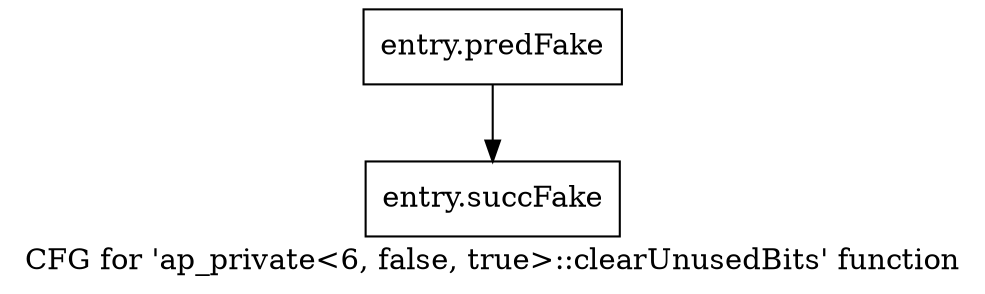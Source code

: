 digraph "CFG for 'ap_private\<6, false, true\>::clearUnusedBits' function" {
	label="CFG for 'ap_private\<6, false, true\>::clearUnusedBits' function";

	Node0x57cb370 [shape=record,filename="",linenumber="",label="{entry.predFake}"];
	Node0x57cb370 -> Node0x585d2e0[ callList="" memoryops="" filename="/home/omerfaruk/tools/Xilinx/Vitis_HLS/2023.2/include/etc/ap_private.h" execusionnum="0"];
	Node0x585d2e0 [shape=record,filename="/home/omerfaruk/tools/Xilinx/Vitis_HLS/2023.2/include/etc/ap_private.h",linenumber="2232",label="{entry.succFake}"];
}
